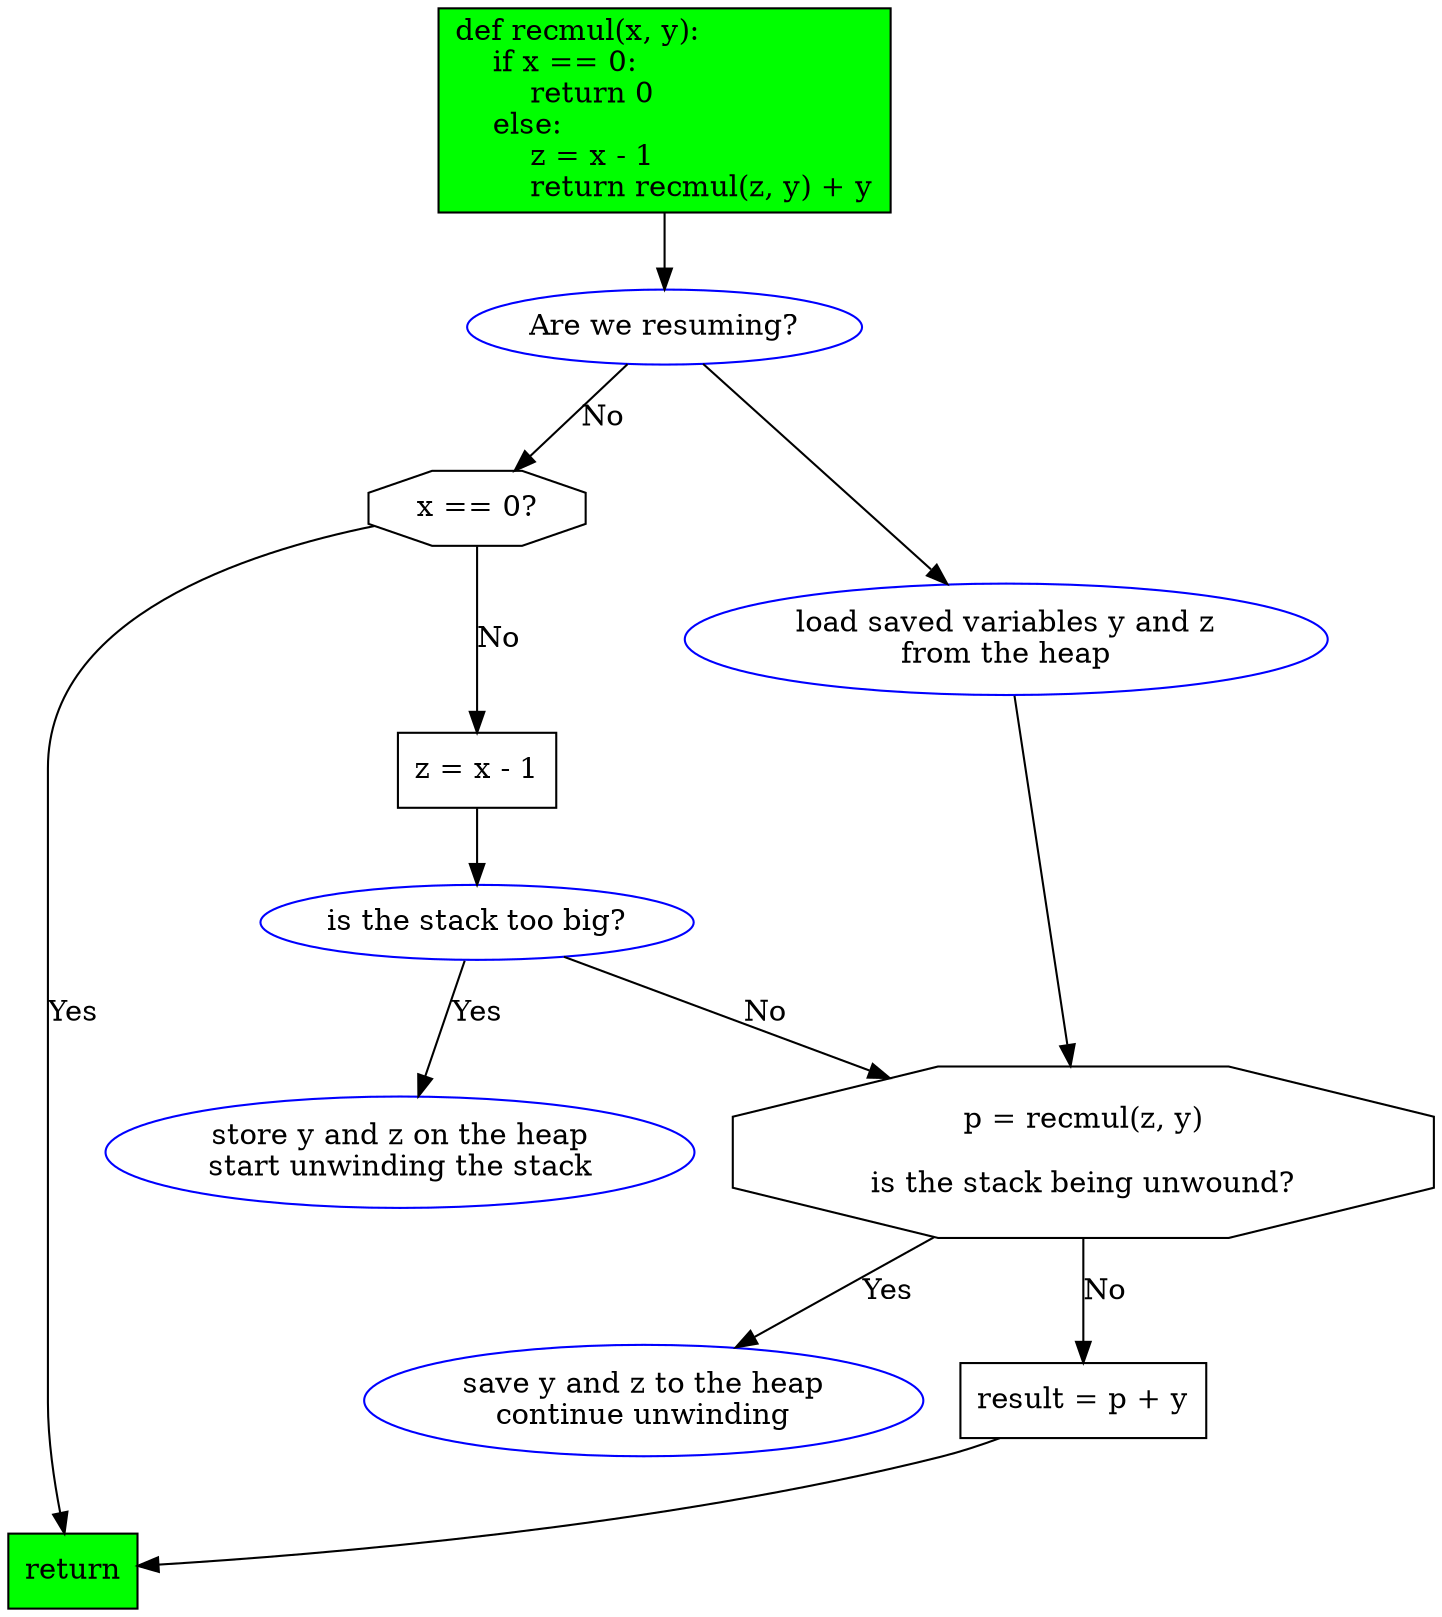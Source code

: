 digraph mul_graph {
    node [shape="octagon", color="black", fillcolor="white", style="filled"];
    subgraph mul {
        mul [shape="box", label="def recmul(x, y):\l    if x == 0:\l        return 0\l    else:\l        z = x - 1\l        return recmul(z, y) + y\l", fillcolor="green"];
        mul_r [shape="ellipse", label="Are we resuming?", color="blue"];
        mul_0 [label="x == 0?"];
        mul_1 [shape="box", label="z = x - 1"];
        mul_chk [shape="ellipse", label="is the stack too big?", color="blue"]
        mul_2 [shape="box", label="return", fillcolor="green"];
        mul_3 [label="p = recmul(z, y)\n\nis the stack being unwound?"];
        mul_4 [shape="ellipse", label="store y and z on the heap\nstart unwinding the stack", color="blue"];
        mul_5 [shape="box", label="result = p + y"];
        mul_r3 [shape="ellipse", label="load saved variables y and z\lfrom the heap", color="blue"];
        mul_s3 [shape="ellipse", label="save y and z to the heap\lcontinue unwinding", color="blue"];
        mul -> mul_r;
        mul_r -> mul_0 [label="No"];
        mul_r -> mul_r3;
        mul_r3 -> mul_3;
        mul_0 -> mul_1 [label="No"];
        mul_1 -> mul_chk;
        mul_0 -> mul_2 [label="Yes"];
        mul_chk -> mul_3 [label="No"];
        mul_chk -> mul_4 [label="Yes"];
        mul_3 -> mul_5 [label="No"];
        mul_3 -> mul_s3 [label="Yes"];
        mul_5 -> mul_2;
    }
}
